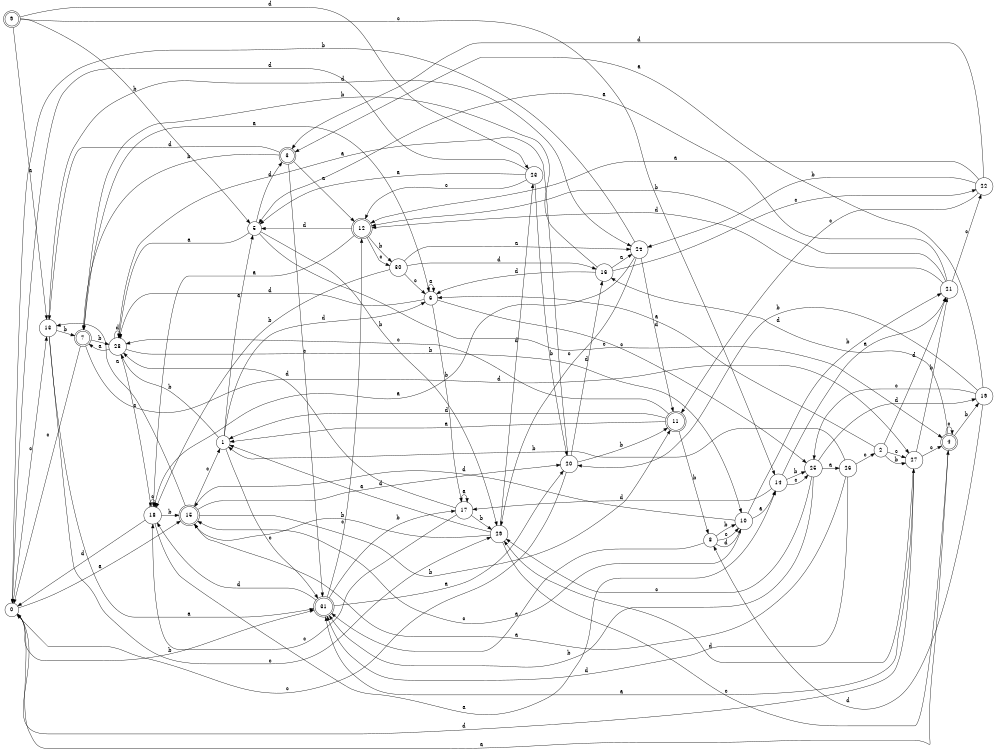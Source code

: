digraph n26_3 {
__start0 [label="" shape="none"];

rankdir=LR;
size="8,5";

s0 [style="filled", color="black", fillcolor="white" shape="circle", label="0"];
s1 [style="filled", color="black", fillcolor="white" shape="circle", label="1"];
s2 [style="filled", color="black", fillcolor="white" shape="circle", label="2"];
s3 [style="rounded,filled", color="black", fillcolor="white" shape="doublecircle", label="3"];
s4 [style="rounded,filled", color="black", fillcolor="white" shape="doublecircle", label="4"];
s5 [style="filled", color="black", fillcolor="white" shape="circle", label="5"];
s6 [style="filled", color="black", fillcolor="white" shape="circle", label="6"];
s7 [style="rounded,filled", color="black", fillcolor="white" shape="doublecircle", label="7"];
s8 [style="filled", color="black", fillcolor="white" shape="circle", label="8"];
s9 [style="rounded,filled", color="black", fillcolor="white" shape="doublecircle", label="9"];
s10 [style="filled", color="black", fillcolor="white" shape="circle", label="10"];
s11 [style="rounded,filled", color="black", fillcolor="white" shape="doublecircle", label="11"];
s12 [style="rounded,filled", color="black", fillcolor="white" shape="doublecircle", label="12"];
s13 [style="filled", color="black", fillcolor="white" shape="circle", label="13"];
s14 [style="filled", color="black", fillcolor="white" shape="circle", label="14"];
s15 [style="rounded,filled", color="black", fillcolor="white" shape="doublecircle", label="15"];
s16 [style="filled", color="black", fillcolor="white" shape="circle", label="16"];
s17 [style="filled", color="black", fillcolor="white" shape="circle", label="17"];
s18 [style="filled", color="black", fillcolor="white" shape="circle", label="18"];
s19 [style="filled", color="black", fillcolor="white" shape="circle", label="19"];
s20 [style="filled", color="black", fillcolor="white" shape="circle", label="20"];
s21 [style="filled", color="black", fillcolor="white" shape="circle", label="21"];
s22 [style="filled", color="black", fillcolor="white" shape="circle", label="22"];
s23 [style="filled", color="black", fillcolor="white" shape="circle", label="23"];
s24 [style="filled", color="black", fillcolor="white" shape="circle", label="24"];
s25 [style="filled", color="black", fillcolor="white" shape="circle", label="25"];
s26 [style="filled", color="black", fillcolor="white" shape="circle", label="26"];
s27 [style="filled", color="black", fillcolor="white" shape="circle", label="27"];
s28 [style="filled", color="black", fillcolor="white" shape="circle", label="28"];
s29 [style="filled", color="black", fillcolor="white" shape="circle", label="29"];
s30 [style="filled", color="black", fillcolor="white" shape="circle", label="30"];
s31 [style="rounded,filled", color="black", fillcolor="white" shape="doublecircle", label="31"];
s0 -> s15 [label="a"];
s0 -> s31 [label="b"];
s0 -> s13 [label="c"];
s0 -> s27 [label="d"];
s1 -> s5 [label="a"];
s1 -> s28 [label="b"];
s1 -> s31 [label="c"];
s1 -> s6 [label="d"];
s2 -> s6 [label="a"];
s2 -> s27 [label="b"];
s2 -> s27 [label="c"];
s2 -> s21 [label="d"];
s3 -> s12 [label="a"];
s3 -> s7 [label="b"];
s3 -> s31 [label="c"];
s3 -> s13 [label="d"];
s4 -> s0 [label="a"];
s4 -> s19 [label="b"];
s4 -> s4 [label="c"];
s4 -> s16 [label="d"];
s5 -> s28 [label="a"];
s5 -> s29 [label="b"];
s5 -> s4 [label="c"];
s5 -> s3 [label="d"];
s6 -> s6 [label="a"];
s6 -> s17 [label="b"];
s6 -> s25 [label="c"];
s6 -> s28 [label="d"];
s7 -> s6 [label="a"];
s7 -> s28 [label="b"];
s7 -> s0 [label="c"];
s7 -> s27 [label="d"];
s8 -> s31 [label="a"];
s8 -> s10 [label="b"];
s8 -> s10 [label="c"];
s8 -> s10 [label="d"];
s9 -> s13 [label="a"];
s9 -> s5 [label="b"];
s9 -> s14 [label="c"];
s9 -> s23 [label="d"];
s10 -> s14 [label="a"];
s10 -> s21 [label="b"];
s10 -> s15 [label="c"];
s10 -> s15 [label="d"];
s11 -> s1 [label="a"];
s11 -> s8 [label="b"];
s11 -> s28 [label="c"];
s11 -> s1 [label="d"];
s12 -> s18 [label="a"];
s12 -> s30 [label="b"];
s12 -> s30 [label="c"];
s12 -> s5 [label="d"];
s13 -> s31 [label="a"];
s13 -> s7 [label="b"];
s13 -> s29 [label="c"];
s13 -> s24 [label="d"];
s14 -> s21 [label="a"];
s14 -> s25 [label="b"];
s14 -> s25 [label="c"];
s14 -> s17 [label="d"];
s15 -> s13 [label="a"];
s15 -> s11 [label="b"];
s15 -> s1 [label="c"];
s15 -> s20 [label="d"];
s16 -> s24 [label="a"];
s16 -> s7 [label="b"];
s16 -> s22 [label="c"];
s16 -> s6 [label="d"];
s17 -> s17 [label="a"];
s17 -> s29 [label="b"];
s17 -> s18 [label="c"];
s17 -> s28 [label="d"];
s18 -> s14 [label="a"];
s18 -> s15 [label="b"];
s18 -> s18 [label="c"];
s18 -> s0 [label="d"];
s19 -> s3 [label="a"];
s19 -> s20 [label="b"];
s19 -> s25 [label="c"];
s19 -> s8 [label="d"];
s20 -> s28 [label="a"];
s20 -> s11 [label="b"];
s20 -> s0 [label="c"];
s20 -> s16 [label="d"];
s21 -> s5 [label="a"];
s21 -> s12 [label="b"];
s21 -> s22 [label="c"];
s21 -> s12 [label="d"];
s22 -> s12 [label="a"];
s22 -> s24 [label="b"];
s22 -> s11 [label="c"];
s22 -> s3 [label="d"];
s23 -> s5 [label="a"];
s23 -> s20 [label="b"];
s23 -> s12 [label="c"];
s23 -> s0 [label="d"];
s24 -> s18 [label="a"];
s24 -> s0 [label="b"];
s24 -> s29 [label="c"];
s24 -> s11 [label="d"];
s25 -> s26 [label="a"];
s25 -> s31 [label="b"];
s25 -> s29 [label="c"];
s25 -> s19 [label="d"];
s26 -> s15 [label="a"];
s26 -> s1 [label="b"];
s26 -> s2 [label="c"];
s26 -> s31 [label="d"];
s27 -> s31 [label="a"];
s27 -> s21 [label="b"];
s27 -> s4 [label="c"];
s27 -> s29 [label="d"];
s28 -> s7 [label="a"];
s28 -> s10 [label="b"];
s28 -> s18 [label="c"];
s28 -> s28 [label="d"];
s29 -> s1 [label="a"];
s29 -> s15 [label="b"];
s29 -> s4 [label="c"];
s29 -> s23 [label="d"];
s30 -> s24 [label="a"];
s30 -> s18 [label="b"];
s30 -> s6 [label="c"];
s30 -> s16 [label="d"];
s31 -> s20 [label="a"];
s31 -> s17 [label="b"];
s31 -> s12 [label="c"];
s31 -> s18 [label="d"];

}